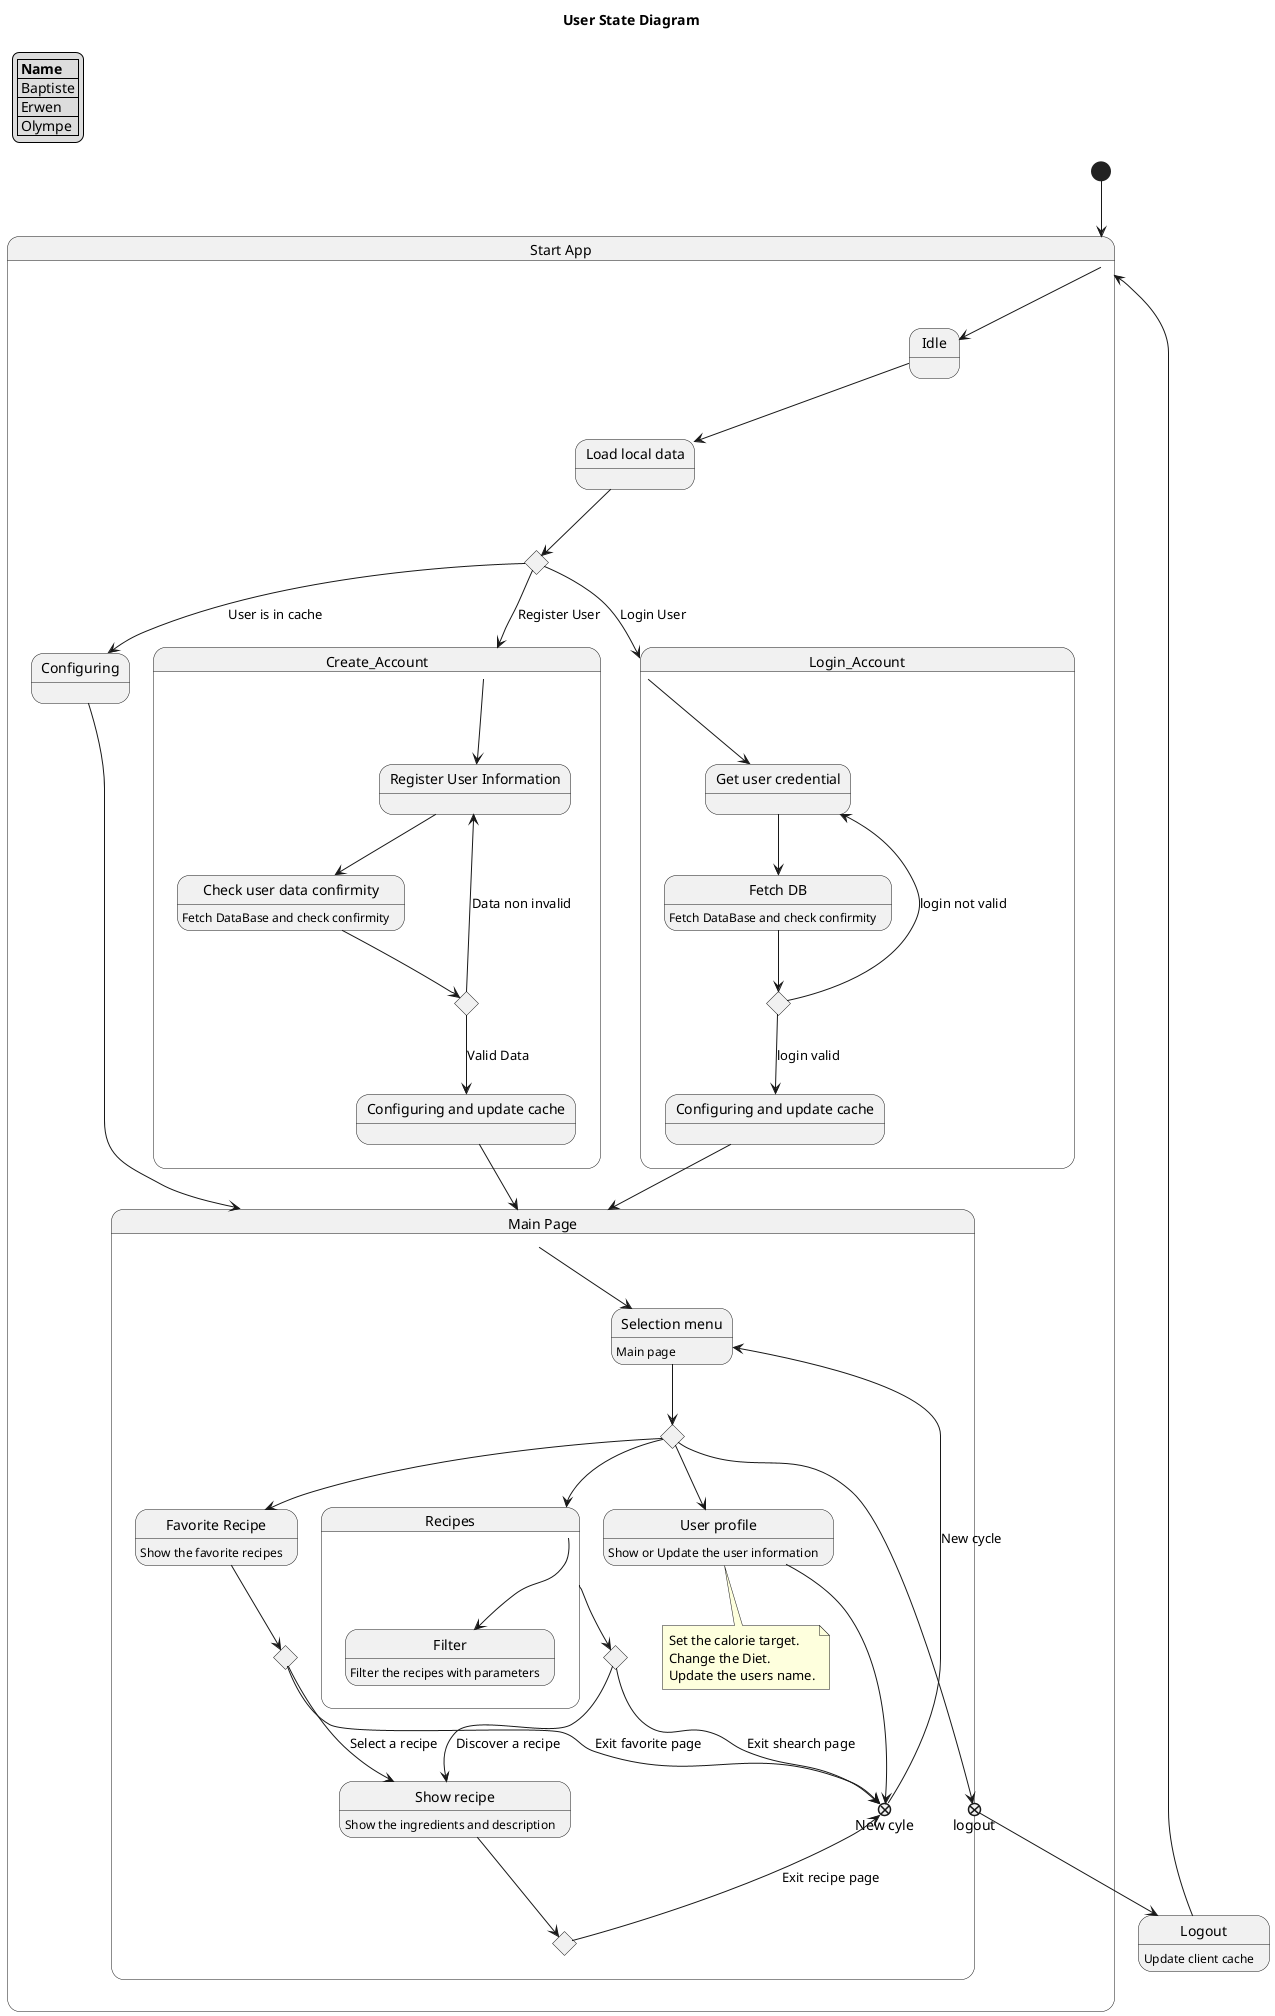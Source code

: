 @startuml
title User State Diagram

[*] --> Start_App

state "Start App" as Start_App {
  state "Idle" as Start_App_Idle
  state "Load local data" as Start_App_Loadlocaldata
  state "Configuring" as Start_App_Configuring
  state user_is_register <<choice>>

  Start_App --> Start_App_Idle
  Start_App_Idle --> Start_App_Loadlocaldata
  Start_App_Loadlocaldata --> user_is_register
  user_is_register --> Start_App_Configuring : User is in cache
  user_is_register --> Create_Account : Register User
  user_is_register --> Login_Account : Login User
  Start_App_Configuring --> Main_Page

}

state Create_Account {
  state "Register User Information" as Register_User_Information
  state "Check user data confirmity" as Check_user_data_confirmity : Fetch DataBase and check confirmity
  state autority_check_user_register <<choice>>
  state "Configuring and update cache" as Create_Account_Configuring

  Create_Account --> Register_User_Information
  Register_User_Information --> Check_user_data_confirmity
  Check_user_data_confirmity --> autority_check_user_register
  autority_check_user_register --> Register_User_Information : Data non invalid
  autority_check_user_register --> Create_Account_Configuring : Valid Data
  Create_Account_Configuring --> Main_Page
}

state Login_Account {
  state "Get user credential" as get_user_credential
  state "Fetch DB" as Login_fetch_db : Fetch DataBase and check confirmity
  state login_check_confirmity <<choice>>
  state "Configuring and update cache" as login_update_cache

  Login_Account --> get_user_credential
  get_user_credential --> Login_fetch_db
  Login_fetch_db --> login_check_confirmity
  login_check_confirmity --> get_user_credential : login not valid
  login_check_confirmity --> login_update_cache : login valid
  login_update_cache --> Main_Page
}

state "Main Page" as Main_Page {
  state "Selection menu" as Selection_menu : Main page
  state "Selection" as main_select_all <<choice>>

  state "User profile" as User_profile : Show or Update the user information
  state "Recipes" as Recipe {
    state "Filter" as Recipe_Filter : Filter the recipes with parameters

    Recipe --> Recipe_Filter
  }
  state choice_recipe <<choice>>
  
  state "Favorite Recipe" as Favorite_Recipe : Show the favorite recipes
  state choice_favorite <<choice>>
  
  state "Show recipe" as show_recipe : Show the ingredients and description
  state choice_show_recipe <<choice>>

  state "New cyle" as new_cycle <<exitPoint>>
  
  state "logout" as logout_from_main <<exitPoint>>





  Main_Page --> Selection_menu
  Selection_menu --> main_select_all
  main_select_all --> User_profile
  main_select_all --> Recipe
  main_select_all --> Favorite_Recipe
  main_select_all --> logout_from_main

  Recipe --> choice_recipe
  choice_recipe --> new_cycle : Exit shearch page
  choice_recipe --> show_recipe : Discover a recipe
  

  Favorite_Recipe --> choice_favorite
  choice_favorite --> show_recipe : Select a recipe
  choice_favorite --> new_cycle : Exit favorite page

  User_profile --> new_cycle

  show_recipe --> choice_show_recipe
  choice_show_recipe --> new_cycle : Exit recipe page

  new_cycle --> Selection_menu : New cycle


  note bottom of User_profile : Set the calorie target.\nChange the Diet.\nUpdate the users name.

}

state Logout : Update client cache
Logout --> Start_App
logout_from_main --> Logout



legend top left
  | **Name** |
  | Baptiste |
  | Erwen |
  | Olympe |
endlegend


@enduml
